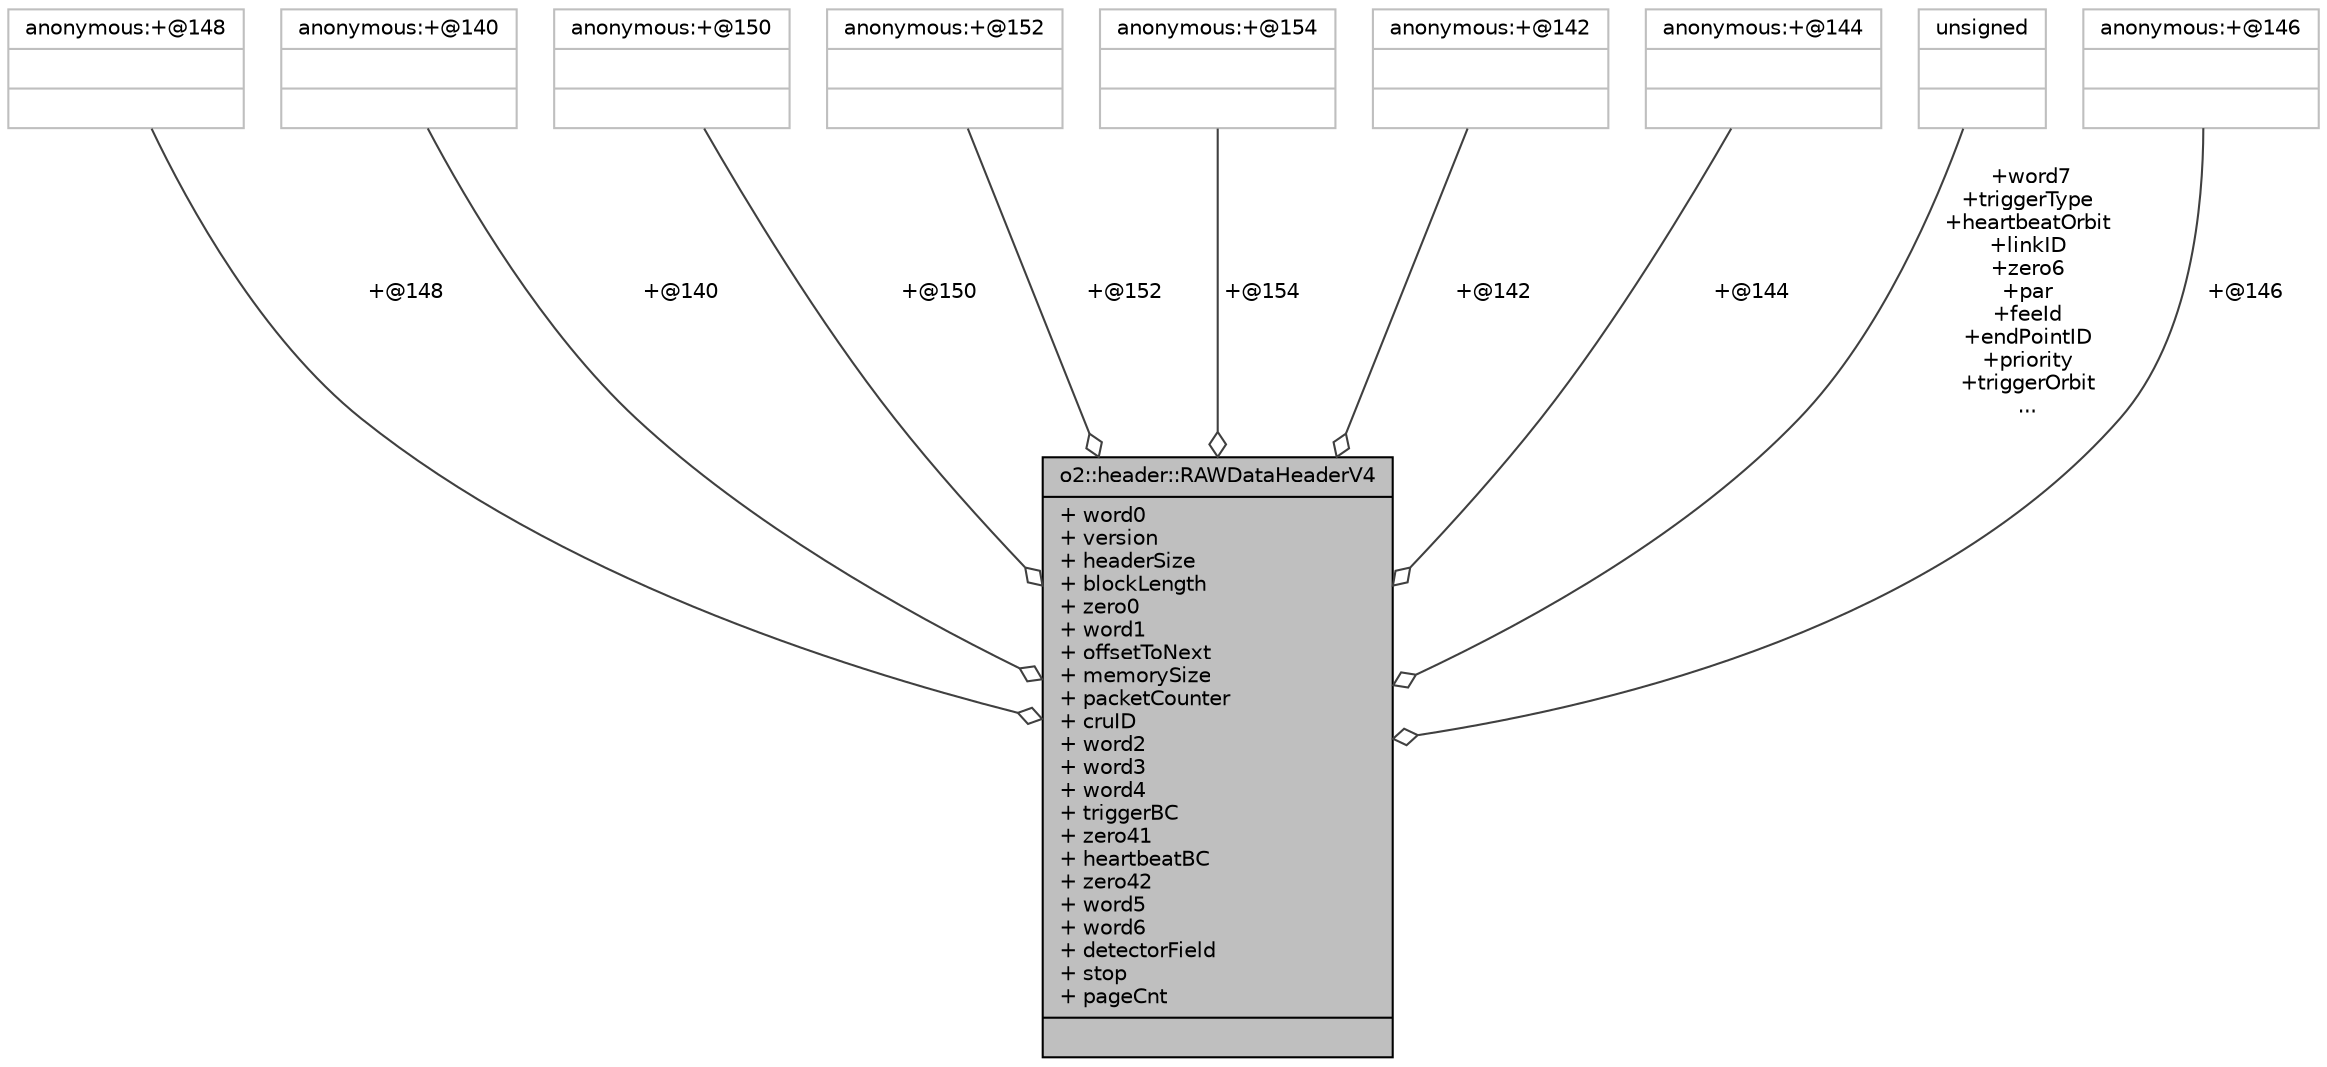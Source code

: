 digraph "o2::header::RAWDataHeaderV4"
{
 // INTERACTIVE_SVG=YES
  bgcolor="transparent";
  edge [fontname="Helvetica",fontsize="10",labelfontname="Helvetica",labelfontsize="10"];
  node [fontname="Helvetica",fontsize="10",shape=record];
  Node1 [label="{o2::header::RAWDataHeaderV4\n|+ word0\l+ version\l+ headerSize\l+ blockLength\l+ zero0\l+ word1\l+ offsetToNext\l+ memorySize\l+ packetCounter\l+ cruID\l+ word2\l+ word3\l+ word4\l+ triggerBC\l+ zero41\l+ heartbeatBC\l+ zero42\l+ word5\l+ word6\l+ detectorField\l+ stop\l+ pageCnt\l|}",height=0.2,width=0.4,color="black", fillcolor="grey75", style="filled", fontcolor="black"];
  Node2 -> Node1 [color="grey25",fontsize="10",style="solid",label=" +@148" ,arrowhead="odiamond",fontname="Helvetica"];
  Node2 [label="{anonymous:+@148\n||}",height=0.2,width=0.4,color="grey75"];
  Node3 -> Node1 [color="grey25",fontsize="10",style="solid",label=" +@140" ,arrowhead="odiamond",fontname="Helvetica"];
  Node3 [label="{anonymous:+@140\n||}",height=0.2,width=0.4,color="grey75"];
  Node4 -> Node1 [color="grey25",fontsize="10",style="solid",label=" +@150" ,arrowhead="odiamond",fontname="Helvetica"];
  Node4 [label="{anonymous:+@150\n||}",height=0.2,width=0.4,color="grey75"];
  Node5 -> Node1 [color="grey25",fontsize="10",style="solid",label=" +@152" ,arrowhead="odiamond",fontname="Helvetica"];
  Node5 [label="{anonymous:+@152\n||}",height=0.2,width=0.4,color="grey75"];
  Node6 -> Node1 [color="grey25",fontsize="10",style="solid",label=" +@154" ,arrowhead="odiamond",fontname="Helvetica"];
  Node6 [label="{anonymous:+@154\n||}",height=0.2,width=0.4,color="grey75"];
  Node7 -> Node1 [color="grey25",fontsize="10",style="solid",label=" +@142" ,arrowhead="odiamond",fontname="Helvetica"];
  Node7 [label="{anonymous:+@142\n||}",height=0.2,width=0.4,color="grey75"];
  Node8 -> Node1 [color="grey25",fontsize="10",style="solid",label=" +@144" ,arrowhead="odiamond",fontname="Helvetica"];
  Node8 [label="{anonymous:+@144\n||}",height=0.2,width=0.4,color="grey75"];
  Node9 -> Node1 [color="grey25",fontsize="10",style="solid",label=" +word7\n+triggerType\n+heartbeatOrbit\n+linkID\n+zero6\n+par\n+feeId\n+endPointID\n+priority\n+triggerOrbit\n..." ,arrowhead="odiamond",fontname="Helvetica"];
  Node9 [label="{unsigned\n||}",height=0.2,width=0.4,color="grey75"];
  Node10 -> Node1 [color="grey25",fontsize="10",style="solid",label=" +@146" ,arrowhead="odiamond",fontname="Helvetica"];
  Node10 [label="{anonymous:+@146\n||}",height=0.2,width=0.4,color="grey75"];
}
